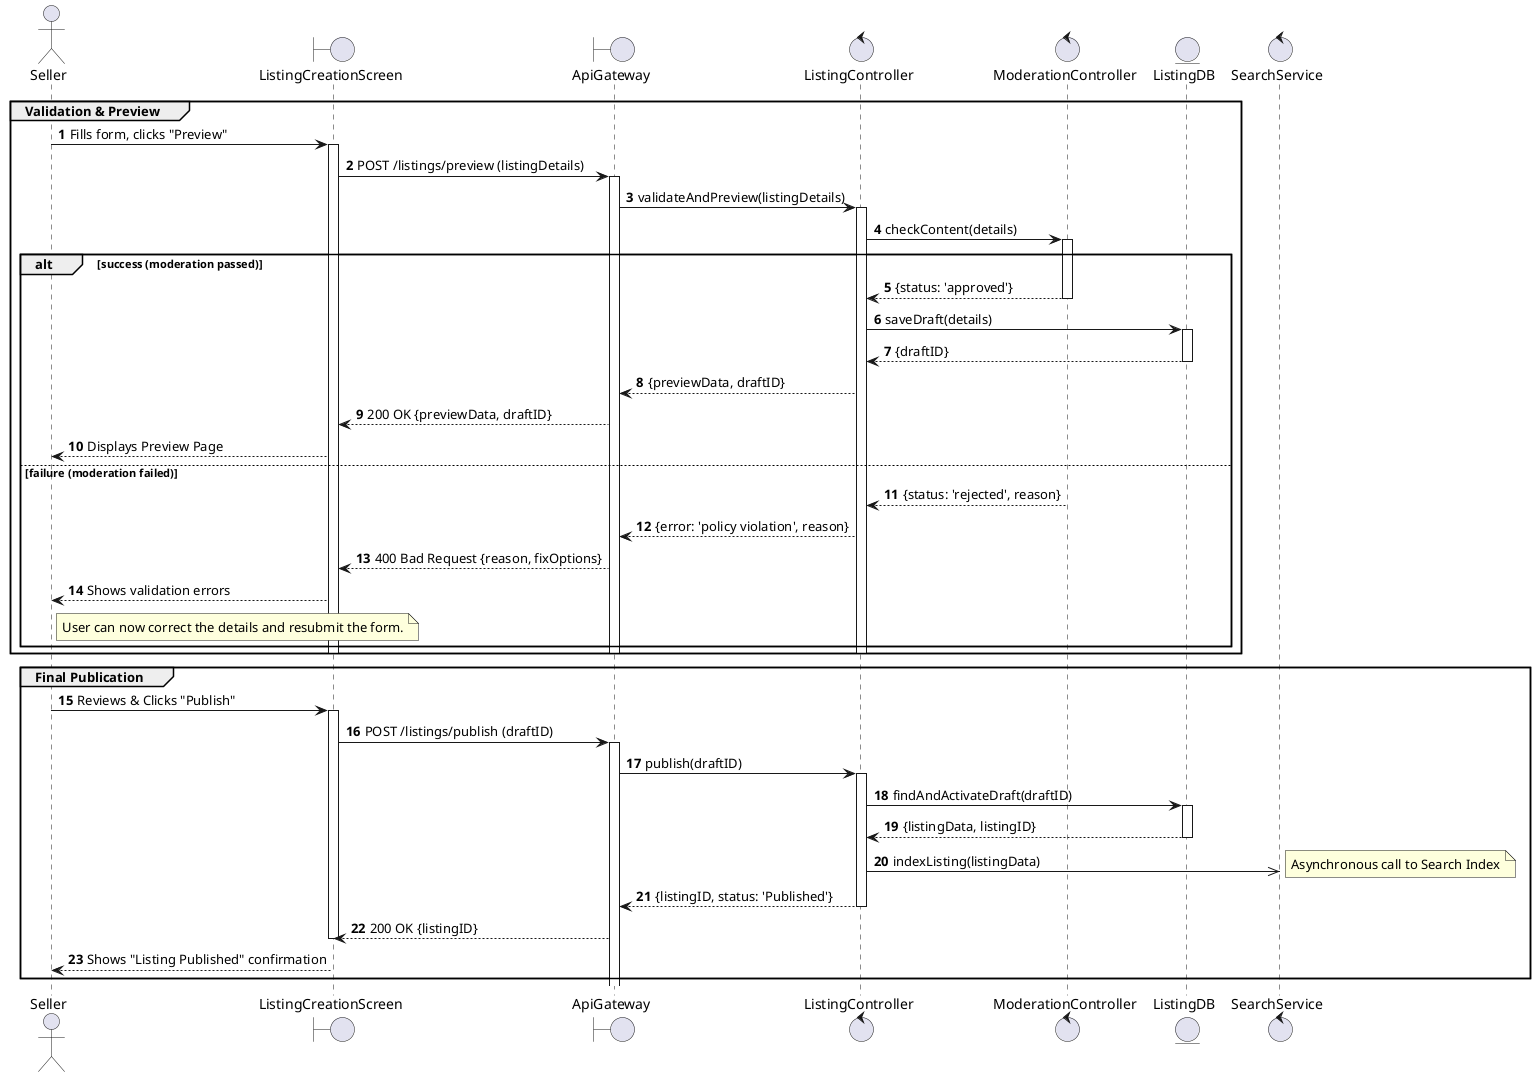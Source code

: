 @startuml
autonumber

actor Seller
boundary "ListingCreationScreen" as Boundary
boundary ApiGateway
control "ListingController" as Controller
control "ModerationController" as ModController
entity "ListingDB" as EntityDB
control "SearchService" as SearchService

group Validation & Preview
    Seller -> Boundary: Fills form, clicks "Preview"
    activate Boundary
    Boundary -> ApiGateway: POST /listings/preview (listingDetails)
    activate ApiGateway
    ApiGateway -> Controller: validateAndPreview(listingDetails)
    activate Controller
    
    ' #5: Content Moderation Step
    Controller -> ModController: checkContent(details)
    activate ModController
    
    alt success (moderation passed)
        ModController --> Controller: {status: 'approved'}
        deactivate ModController

        Controller -> EntityDB: saveDraft(details)
        activate EntityDB
        EntityDB --> Controller: {draftID}
        deactivate EntityDB

        Controller --> ApiGateway: {previewData, draftID}
        ApiGateway --> Boundary: 200 OK {previewData, draftID}
        Boundary --> Seller: Displays Preview Page

    else failure (moderation failed)
        ModController --> Controller: {status: 'rejected', reason}
        deactivate ModController
        
        Controller --> ApiGateway: {error: 'policy violation', reason}
        ApiGateway --> Boundary: 400 Bad Request {reason, fixOptions}
        Boundary --> Seller: Shows validation errors
        note right of Seller: User can now correct the details and resubmit the form.
    end
    
    deactivate Controller
    deactivate ApiGateway
    deactivate Boundary
end

group Final Publication
    Seller -> Boundary: Reviews & Clicks "Publish"
    activate Boundary
    Boundary -> ApiGateway: POST /listings/publish (draftID)
    activate ApiGateway
    ApiGateway -> Controller: publish(draftID)
    activate Controller

    Controller -> EntityDB: findAndActivateDraft(draftID)
    activate EntityDB
    EntityDB --> Controller: {listingData, listingID}
    deactivate EntityDB

    Controller ->> SearchService: indexListing(listingData)
    note right: Asynchronous call to Search Index

    Controller --> ApiGateway: {listingID, status: 'Published'}
    deactivate Controller
    ApiGateway --> Boundary: 200 OK {listingID}
    deactivate Boundary
    Boundary --> Seller: Shows "Listing Published" confirmation
    deactivate Boundary
end
@enduml